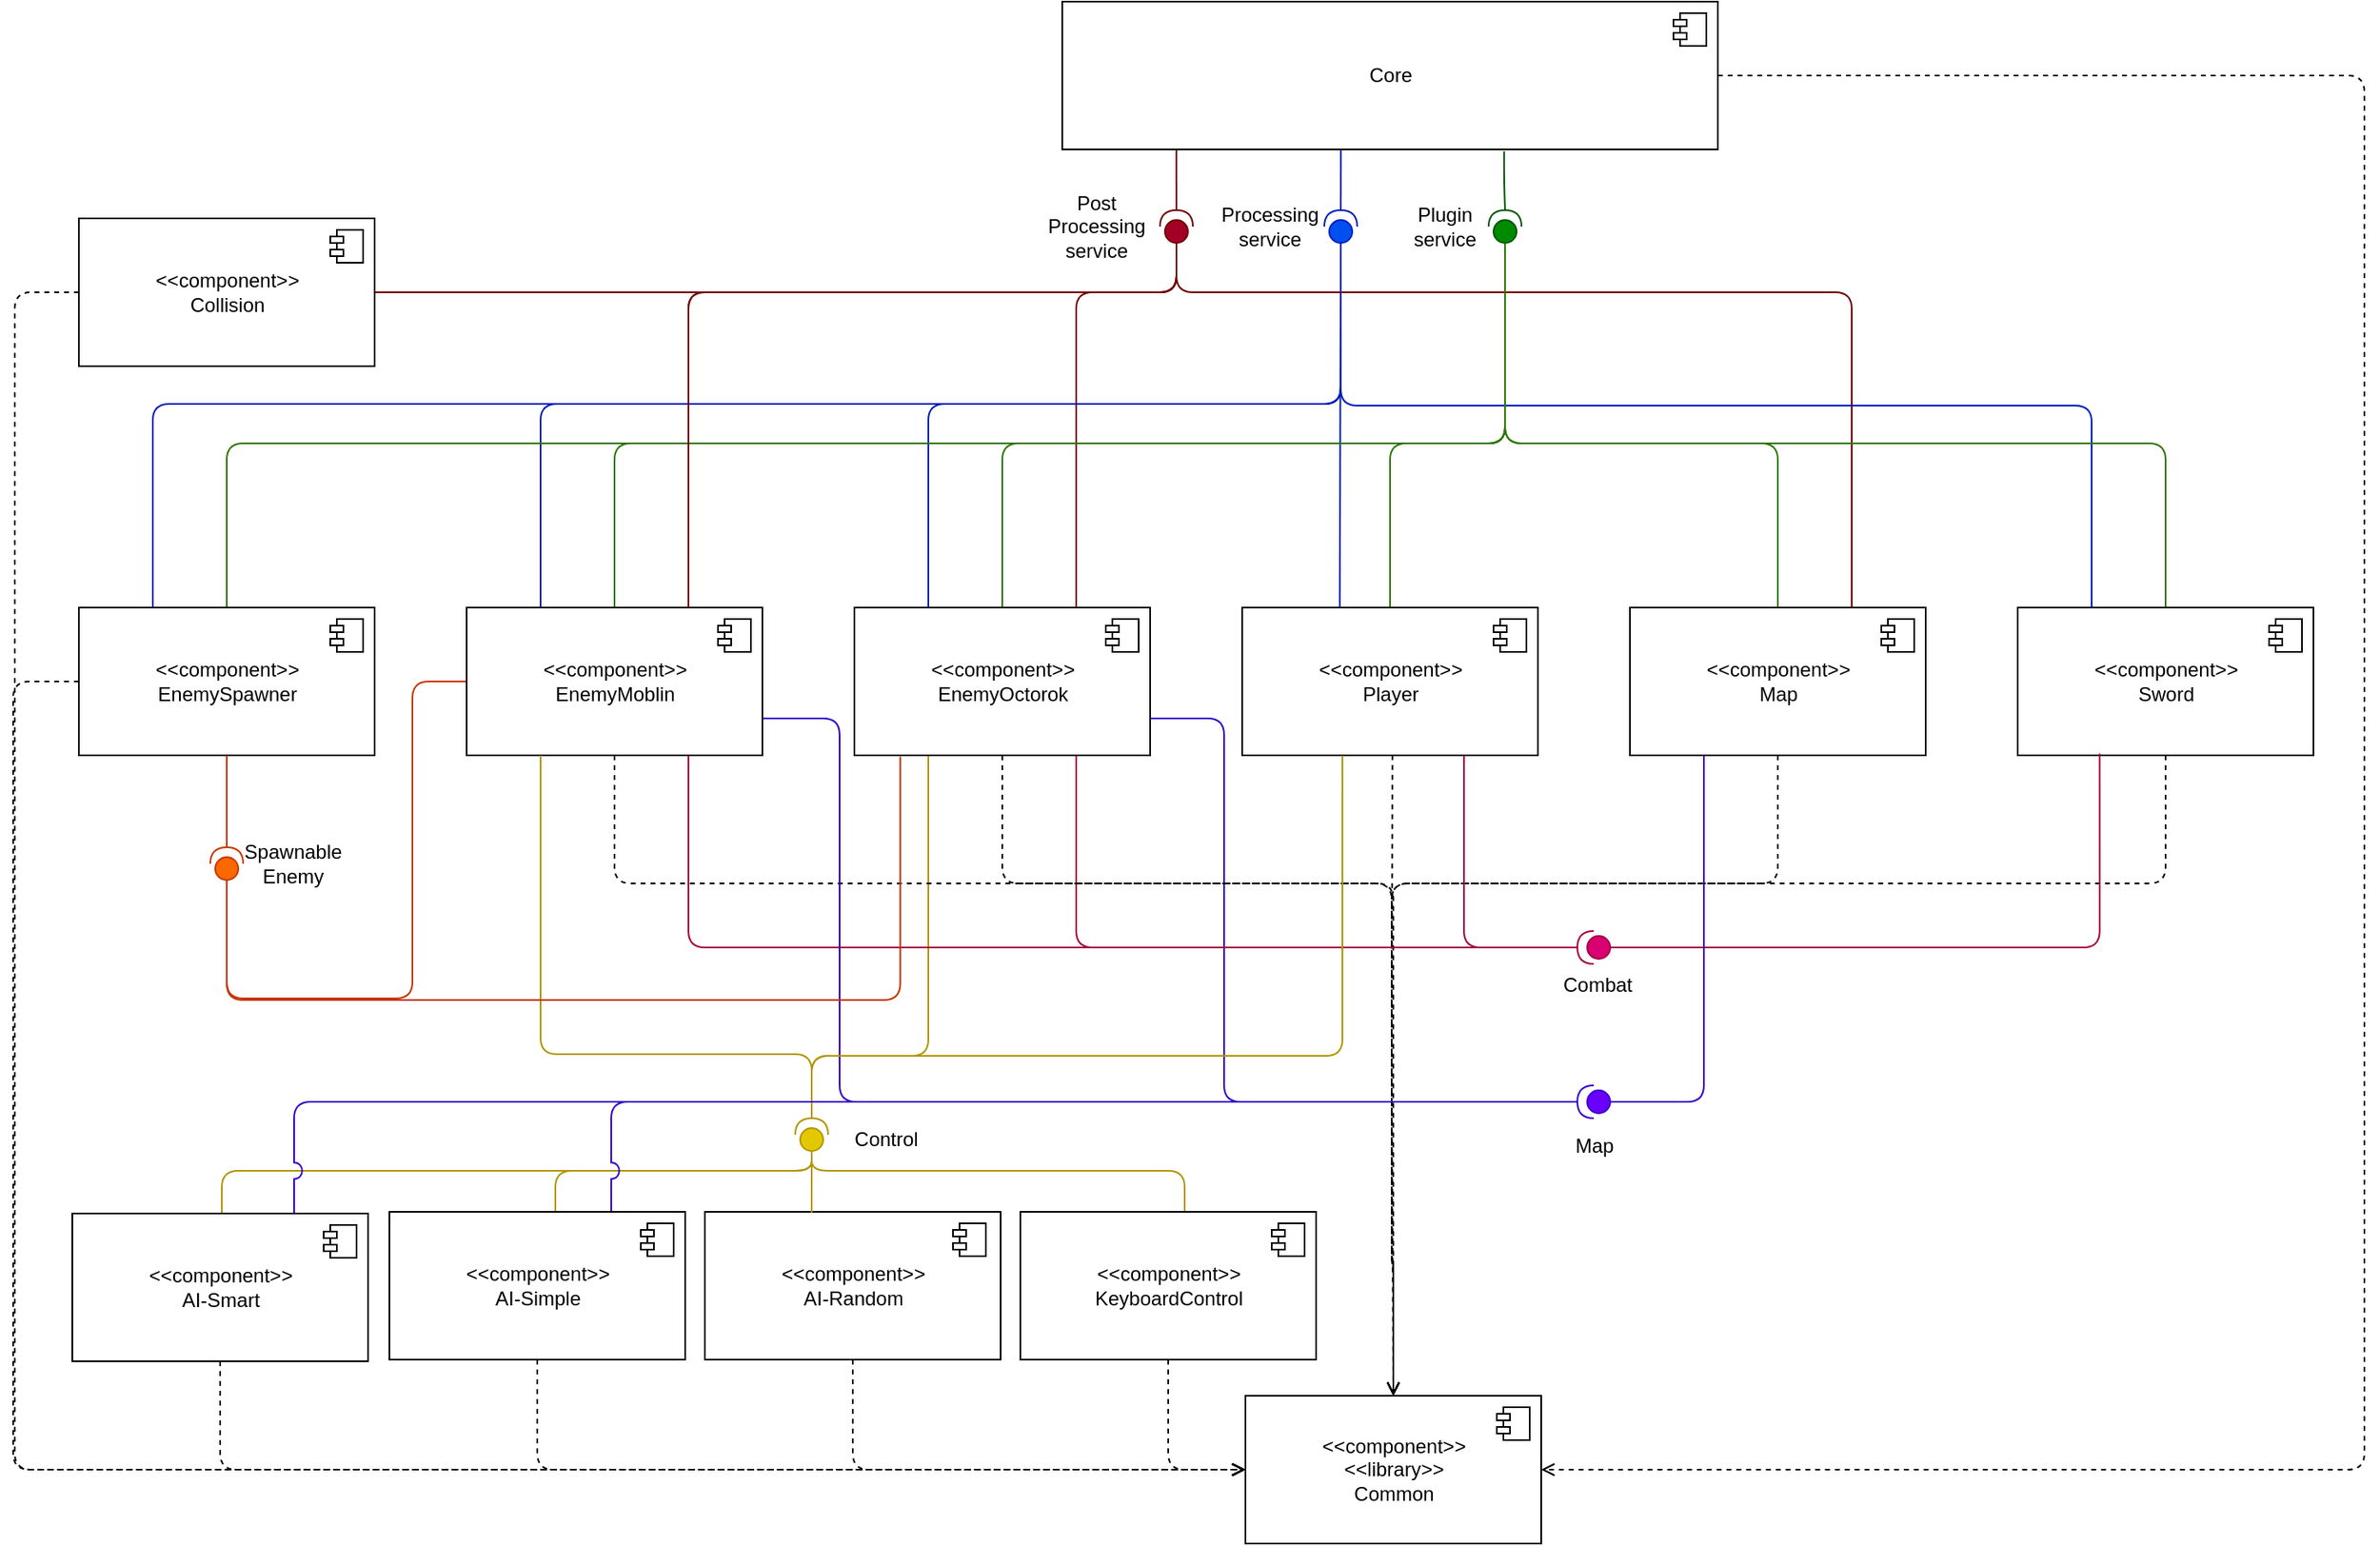 <mxfile version="21.3.3" type="device">
  <diagram id="fLNG6U10Jc3AvwP7Pfjn" name="Page-1">
    <mxGraphModel dx="791" dy="-810" grid="0" gridSize="10" guides="1" tooltips="1" connect="1" arrows="1" fold="1" page="0" pageScale="1" pageWidth="827" pageHeight="1169" background="none" math="0" shadow="0">
      <root>
        <mxCell id="0" />
        <mxCell id="1" parent="0" />
        <mxCell id="5lTu8dcaC-K2s0UTSZmU-24" style="edgeStyle=orthogonalEdgeStyle;html=1;exitX=0.674;exitY=1.013;exitDx=0;exitDy=0;entryX=1;entryY=0.5;entryDx=0;entryDy=0;entryPerimeter=0;strokeColor=#005700;endArrow=none;endFill=0;exitPerimeter=0;fillColor=#008a00;" parent="1" source="5lTu8dcaC-K2s0UTSZmU-1" target="5lTu8dcaC-K2s0UTSZmU-23" edge="1">
          <mxGeometry relative="1" as="geometry" />
        </mxCell>
        <mxCell id="Dqz88kb-FHzcmxErnvod-14" style="edgeStyle=orthogonalEdgeStyle;html=1;dashed=1;endArrow=open;endFill=0;entryX=1;entryY=0.5;entryDx=0;entryDy=0;exitX=1;exitY=0.5;exitDx=0;exitDy=0;" parent="1" source="5lTu8dcaC-K2s0UTSZmU-1" target="8" edge="1">
          <mxGeometry relative="1" as="geometry">
            <mxPoint x="2411" y="2480" as="targetPoint" />
            <Array as="points">
              <mxPoint x="2345" y="1824" />
              <mxPoint x="2345" y="2673" />
            </Array>
          </mxGeometry>
        </mxCell>
        <mxCell id="5lTu8dcaC-K2s0UTSZmU-1" value="Core" style="html=1;dropTarget=0;" parent="1" vertex="1">
          <mxGeometry x="1552.5" y="1779" width="399" height="90" as="geometry" />
        </mxCell>
        <mxCell id="5lTu8dcaC-K2s0UTSZmU-2" value="" style="shape=module;jettyWidth=8;jettyHeight=4;" parent="5lTu8dcaC-K2s0UTSZmU-1" vertex="1">
          <mxGeometry x="1" width="20" height="20" relative="1" as="geometry">
            <mxPoint x="-27" y="7" as="offset" />
          </mxGeometry>
        </mxCell>
        <mxCell id="Dqz88kb-FHzcmxErnvod-9" style="edgeStyle=none;html=1;entryX=0.5;entryY=0;entryDx=0;entryDy=0;dashed=1;endArrow=open;endFill=0;exitX=0.508;exitY=0.998;exitDx=0;exitDy=0;exitPerimeter=0;" parent="1" source="5lTu8dcaC-K2s0UTSZmU-3" target="8" edge="1">
          <mxGeometry relative="1" as="geometry">
            <Array as="points">
              <mxPoint x="1753" y="2433" />
            </Array>
          </mxGeometry>
        </mxCell>
        <mxCell id="57" style="edgeStyle=orthogonalEdgeStyle;jumpStyle=arc;jumpSize=10;html=1;exitX=0.33;exitY=0.004;exitDx=0;exitDy=0;endArrow=none;endFill=0;entryX=0;entryY=0.5;entryDx=0;entryDy=0;entryPerimeter=0;exitPerimeter=0;fillColor=#0050ef;strokeColor=#001DBC;" parent="1" source="5lTu8dcaC-K2s0UTSZmU-3" target="Dqz88kb-FHzcmxErnvod-2" edge="1">
          <mxGeometry relative="1" as="geometry">
            <mxPoint x="1754.667" y="1957.5" as="targetPoint" />
            <Array as="points">
              <mxPoint x="1722" y="2148" />
            </Array>
          </mxGeometry>
        </mxCell>
        <mxCell id="63" style="edgeStyle=orthogonalEdgeStyle;jumpStyle=none;jumpSize=10;html=1;endArrow=none;endFill=0;entryX=0;entryY=0.5;entryDx=0;entryDy=0;entryPerimeter=0;fillColor=#60a917;strokeColor=#2D7600;" parent="1" source="5lTu8dcaC-K2s0UTSZmU-3" target="5lTu8dcaC-K2s0UTSZmU-23" edge="1">
          <mxGeometry relative="1" as="geometry">
            <mxPoint x="1876.095" y="1907.667" as="targetPoint" />
            <Array as="points">
              <mxPoint x="1752" y="2048" />
              <mxPoint x="1822" y="2048" />
            </Array>
          </mxGeometry>
        </mxCell>
        <mxCell id="5lTu8dcaC-K2s0UTSZmU-3" value="&amp;lt;&amp;lt;component&amp;gt;&amp;gt;&lt;br&gt;Player" style="html=1;dropTarget=0;" parent="1" vertex="1">
          <mxGeometry x="1662" y="2148" width="180" height="90" as="geometry" />
        </mxCell>
        <mxCell id="5lTu8dcaC-K2s0UTSZmU-4" value="" style="shape=module;jettyWidth=8;jettyHeight=4;" parent="5lTu8dcaC-K2s0UTSZmU-3" vertex="1">
          <mxGeometry x="1" width="20" height="20" relative="1" as="geometry">
            <mxPoint x="-27" y="7" as="offset" />
          </mxGeometry>
        </mxCell>
        <mxCell id="5lTu8dcaC-K2s0UTSZmU-7" style="edgeStyle=none;html=1;exitX=1;exitY=0.5;exitDx=0;exitDy=0;exitPerimeter=0;endArrow=none;endFill=0;entryX=0.425;entryY=1.004;entryDx=0;entryDy=0;entryPerimeter=0;fillColor=#0050ef;strokeColor=#001DBC;" parent="1" source="Dqz88kb-FHzcmxErnvod-2" target="5lTu8dcaC-K2s0UTSZmU-1" edge="1">
          <mxGeometry relative="1" as="geometry">
            <mxPoint x="1753" y="1803" as="targetPoint" />
          </mxGeometry>
        </mxCell>
        <mxCell id="Dqz88kb-FHzcmxErnvod-2" value="" style="shape=providedRequiredInterface;html=1;verticalLabelPosition=bottom;rotation=-90;fillColor=#0050ef;fontColor=#ffffff;strokeColor=#001DBC;" parent="1" vertex="1">
          <mxGeometry x="1712" y="1906" width="20" height="20" as="geometry" />
        </mxCell>
        <mxCell id="Dqz88kb-FHzcmxErnvod-10" style="edgeStyle=orthogonalEdgeStyle;html=1;entryX=0.5;entryY=0;entryDx=0;entryDy=0;dashed=1;endArrow=open;endFill=0;" parent="1" source="5lTu8dcaC-K2s0UTSZmU-9" target="8" edge="1">
          <mxGeometry relative="1" as="geometry">
            <Array as="points">
              <mxPoint x="1516" y="2316" />
              <mxPoint x="1753" y="2316" />
              <mxPoint x="1753" y="2548" />
            </Array>
          </mxGeometry>
        </mxCell>
        <mxCell id="56" style="edgeStyle=orthogonalEdgeStyle;jumpStyle=arc;jumpSize=10;html=1;entryX=0;entryY=0.5;entryDx=0;entryDy=0;entryPerimeter=0;endArrow=none;endFill=0;exitX=0.25;exitY=0;exitDx=0;exitDy=0;fillColor=#0050ef;strokeColor=#001DBC;" parent="1" source="5lTu8dcaC-K2s0UTSZmU-9" target="Dqz88kb-FHzcmxErnvod-2" edge="1">
          <mxGeometry relative="1" as="geometry">
            <Array as="points">
              <mxPoint x="1471" y="2024" />
              <mxPoint x="1722" y="2024" />
            </Array>
          </mxGeometry>
        </mxCell>
        <mxCell id="62" style="edgeStyle=orthogonalEdgeStyle;jumpStyle=none;jumpSize=10;html=1;exitX=0.5;exitY=0;exitDx=0;exitDy=0;entryX=0;entryY=0.5;entryDx=0;entryDy=0;entryPerimeter=0;endArrow=none;endFill=0;fillColor=#60a917;strokeColor=#2D7600;" parent="1" source="5lTu8dcaC-K2s0UTSZmU-9" target="5lTu8dcaC-K2s0UTSZmU-23" edge="1">
          <mxGeometry relative="1" as="geometry">
            <Array as="points">
              <mxPoint x="1516" y="2048" />
              <mxPoint x="1822" y="2048" />
            </Array>
          </mxGeometry>
        </mxCell>
        <mxCell id="173" style="edgeStyle=orthogonalEdgeStyle;rounded=1;orthogonalLoop=1;jettySize=auto;html=1;exitX=0.25;exitY=1;exitDx=0;exitDy=0;entryX=1;entryY=0.5;entryDx=0;entryDy=0;entryPerimeter=0;startArrow=none;startFill=0;endArrow=none;endFill=0;fillColor=#e3c800;strokeColor=#B09500;" parent="1" source="5lTu8dcaC-K2s0UTSZmU-9" target="17" edge="1">
          <mxGeometry relative="1" as="geometry">
            <Array as="points">
              <mxPoint x="1471" y="2421" />
              <mxPoint x="1400" y="2421" />
            </Array>
          </mxGeometry>
        </mxCell>
        <mxCell id="175" style="edgeStyle=orthogonalEdgeStyle;rounded=1;orthogonalLoop=1;jettySize=auto;html=1;exitX=0.75;exitY=1;exitDx=0;exitDy=0;entryX=1;entryY=0.5;entryDx=0;entryDy=0;entryPerimeter=0;startArrow=none;startFill=0;endArrow=none;endFill=0;jumpStyle=none;jumpSize=10;fillColor=#d80073;strokeColor=#A50040;" parent="1" source="5lTu8dcaC-K2s0UTSZmU-9" target="82" edge="1">
          <mxGeometry relative="1" as="geometry" />
        </mxCell>
        <mxCell id="184" style="edgeStyle=orthogonalEdgeStyle;rounded=1;jumpStyle=none;orthogonalLoop=1;jettySize=auto;html=1;exitX=0.75;exitY=0;exitDx=0;exitDy=0;entryX=0;entryY=0.5;entryDx=0;entryDy=0;entryPerimeter=0;endArrow=none;endFill=0;fillColor=#a20025;strokeColor=#6F0000;" parent="1" source="5lTu8dcaC-K2s0UTSZmU-9" target="Dqz88kb-FHzcmxErnvod-7" edge="1">
          <mxGeometry relative="1" as="geometry">
            <Array as="points">
              <mxPoint x="1561" y="1956" />
              <mxPoint x="1622" y="1956" />
            </Array>
          </mxGeometry>
        </mxCell>
        <mxCell id="199" style="edgeStyle=orthogonalEdgeStyle;rounded=1;jumpStyle=none;jumpSize=10;orthogonalLoop=1;jettySize=auto;html=1;exitX=1;exitY=0.75;exitDx=0;exitDy=0;entryX=1;entryY=0.5;entryDx=0;entryDy=0;entryPerimeter=0;endArrow=none;endFill=0;fillColor=#6a00ff;strokeColor=#3700CC;" parent="1" source="5lTu8dcaC-K2s0UTSZmU-9" target="189" edge="1">
          <mxGeometry relative="1" as="geometry">
            <Array as="points">
              <mxPoint x="1651" y="2216" />
              <mxPoint x="1651" y="2449" />
            </Array>
          </mxGeometry>
        </mxCell>
        <mxCell id="5lTu8dcaC-K2s0UTSZmU-9" value="&amp;lt;&amp;lt;component&amp;gt;&amp;gt;&lt;br&gt;EnemyOctorok" style="html=1;dropTarget=0;" parent="1" vertex="1">
          <mxGeometry x="1426" y="2148" width="180" height="90" as="geometry" />
        </mxCell>
        <mxCell id="5lTu8dcaC-K2s0UTSZmU-10" value="" style="shape=module;jettyWidth=8;jettyHeight=4;" parent="5lTu8dcaC-K2s0UTSZmU-9" vertex="1">
          <mxGeometry x="1" width="20" height="20" relative="1" as="geometry">
            <mxPoint x="-27" y="7" as="offset" />
          </mxGeometry>
        </mxCell>
        <mxCell id="Dqz88kb-FHzcmxErnvod-11" style="edgeStyle=orthogonalEdgeStyle;html=1;dashed=1;endArrow=open;endFill=0;entryX=0.5;entryY=0;entryDx=0;entryDy=0;" parent="1" source="5lTu8dcaC-K2s0UTSZmU-11" target="8" edge="1">
          <mxGeometry relative="1" as="geometry">
            <mxPoint x="1833.897" y="2397.966" as="targetPoint" />
            <Array as="points">
              <mxPoint x="1988" y="2316" />
              <mxPoint x="1753" y="2316" />
              <mxPoint x="1753" y="2548" />
            </Array>
          </mxGeometry>
        </mxCell>
        <mxCell id="64" style="edgeStyle=orthogonalEdgeStyle;jumpStyle=none;jumpSize=10;html=1;entryX=0;entryY=0.5;entryDx=0;entryDy=0;entryPerimeter=0;endArrow=none;endFill=0;fillColor=#60a917;strokeColor=#2D7600;" parent="1" source="5lTu8dcaC-K2s0UTSZmU-11" target="5lTu8dcaC-K2s0UTSZmU-23" edge="1">
          <mxGeometry relative="1" as="geometry">
            <Array as="points">
              <mxPoint x="1988" y="2048" />
              <mxPoint x="1822" y="2048" />
            </Array>
          </mxGeometry>
        </mxCell>
        <mxCell id="188" style="edgeStyle=orthogonalEdgeStyle;rounded=1;jumpStyle=none;orthogonalLoop=1;jettySize=auto;html=1;exitX=0.75;exitY=0;exitDx=0;exitDy=0;entryX=0;entryY=0.5;entryDx=0;entryDy=0;entryPerimeter=0;endArrow=none;endFill=0;fillColor=#a20025;strokeColor=#6F0000;" parent="1" source="5lTu8dcaC-K2s0UTSZmU-11" target="Dqz88kb-FHzcmxErnvod-7" edge="1">
          <mxGeometry relative="1" as="geometry">
            <Array as="points">
              <mxPoint x="2033" y="1956" />
              <mxPoint x="1622" y="1956" />
            </Array>
          </mxGeometry>
        </mxCell>
        <mxCell id="5lTu8dcaC-K2s0UTSZmU-11" value="&amp;lt;&amp;lt;component&amp;gt;&amp;gt;&lt;br&gt;Map" style="html=1;dropTarget=0;" parent="1" vertex="1">
          <mxGeometry x="1898" y="2148" width="180" height="90" as="geometry" />
        </mxCell>
        <mxCell id="5lTu8dcaC-K2s0UTSZmU-12" value="" style="shape=module;jettyWidth=8;jettyHeight=4;" parent="5lTu8dcaC-K2s0UTSZmU-11" vertex="1">
          <mxGeometry x="1" width="20" height="20" relative="1" as="geometry">
            <mxPoint x="-27" y="7" as="offset" />
          </mxGeometry>
        </mxCell>
        <mxCell id="Dqz88kb-FHzcmxErnvod-12" style="edgeStyle=orthogonalEdgeStyle;html=1;entryX=0.5;entryY=0;entryDx=0;entryDy=0;dashed=1;endArrow=open;endFill=0;" parent="1" source="5lTu8dcaC-K2s0UTSZmU-13" target="8" edge="1">
          <mxGeometry relative="1" as="geometry">
            <Array as="points">
              <mxPoint x="2224" y="2316" />
              <mxPoint x="1753" y="2316" />
              <mxPoint x="1753" y="2548" />
            </Array>
          </mxGeometry>
        </mxCell>
        <mxCell id="59" style="edgeStyle=orthogonalEdgeStyle;jumpStyle=none;jumpSize=10;html=1;exitX=0.25;exitY=0;exitDx=0;exitDy=0;entryX=0;entryY=0.5;entryDx=0;entryDy=0;entryPerimeter=0;endArrow=none;endFill=0;fillColor=#0050ef;strokeColor=#001DBC;" parent="1" source="5lTu8dcaC-K2s0UTSZmU-13" target="Dqz88kb-FHzcmxErnvod-2" edge="1">
          <mxGeometry relative="1" as="geometry">
            <Array as="points">
              <mxPoint x="2179" y="2025" />
              <mxPoint x="1722" y="2025" />
            </Array>
          </mxGeometry>
        </mxCell>
        <mxCell id="65" style="edgeStyle=orthogonalEdgeStyle;jumpStyle=none;jumpSize=10;html=1;entryX=0;entryY=0.5;entryDx=0;entryDy=0;entryPerimeter=0;endArrow=none;endFill=0;fillColor=#60a917;strokeColor=#2D7600;" parent="1" source="5lTu8dcaC-K2s0UTSZmU-13" target="5lTu8dcaC-K2s0UTSZmU-23" edge="1">
          <mxGeometry relative="1" as="geometry">
            <Array as="points">
              <mxPoint x="2224" y="2048" />
              <mxPoint x="1822" y="2048" />
            </Array>
          </mxGeometry>
        </mxCell>
        <mxCell id="5lTu8dcaC-K2s0UTSZmU-13" value="&amp;lt;&amp;lt;component&amp;gt;&amp;gt;&lt;br&gt;Sword" style="html=1;dropTarget=0;" parent="1" vertex="1">
          <mxGeometry x="2134" y="2148" width="180" height="90" as="geometry" />
        </mxCell>
        <mxCell id="5lTu8dcaC-K2s0UTSZmU-14" value="" style="shape=module;jettyWidth=8;jettyHeight=4;" parent="5lTu8dcaC-K2s0UTSZmU-13" vertex="1">
          <mxGeometry x="1" width="20" height="20" relative="1" as="geometry">
            <mxPoint x="-27" y="7" as="offset" />
          </mxGeometry>
        </mxCell>
        <mxCell id="Dqz88kb-FHzcmxErnvod-5" value="Processing service" style="text;html=1;strokeColor=none;fillColor=none;align=center;verticalAlign=middle;whiteSpace=wrap;rounded=0;" parent="1" vertex="1">
          <mxGeometry x="1642" y="1896.5" width="74" height="39" as="geometry" />
        </mxCell>
        <mxCell id="Dqz88kb-FHzcmxErnvod-13" style="edgeStyle=orthogonalEdgeStyle;html=1;entryX=0.5;entryY=0;entryDx=0;entryDy=0;dashed=1;endArrow=open;endFill=0;" parent="1" source="5lTu8dcaC-K2s0UTSZmU-15" target="8" edge="1">
          <mxGeometry relative="1" as="geometry">
            <Array as="points">
              <mxPoint x="1280" y="2316" />
              <mxPoint x="1754" y="2316" />
            </Array>
          </mxGeometry>
        </mxCell>
        <mxCell id="29" style="edgeStyle=orthogonalEdgeStyle;jumpStyle=none;jumpSize=10;html=1;entryX=0;entryY=0.5;entryDx=0;entryDy=0;entryPerimeter=0;endArrow=none;endFill=0;fillColor=#fa6800;strokeColor=#C73500;" parent="1" source="5lTu8dcaC-K2s0UTSZmU-15" target="28" edge="1">
          <mxGeometry relative="1" as="geometry">
            <Array as="points">
              <mxPoint x="1157" y="2193" />
              <mxPoint x="1157" y="2386" />
              <mxPoint x="1044" y="2386" />
            </Array>
          </mxGeometry>
        </mxCell>
        <mxCell id="61" style="edgeStyle=orthogonalEdgeStyle;jumpStyle=none;jumpSize=10;html=1;exitX=0.5;exitY=0;exitDx=0;exitDy=0;entryX=0;entryY=0.5;entryDx=0;entryDy=0;entryPerimeter=0;endArrow=none;endFill=0;fillColor=#60a917;strokeColor=#2D7600;" parent="1" source="5lTu8dcaC-K2s0UTSZmU-15" target="5lTu8dcaC-K2s0UTSZmU-23" edge="1">
          <mxGeometry relative="1" as="geometry">
            <Array as="points">
              <mxPoint x="1280" y="2048" />
              <mxPoint x="1822" y="2048" />
            </Array>
          </mxGeometry>
        </mxCell>
        <mxCell id="73" style="edgeStyle=orthogonalEdgeStyle;jumpStyle=none;jumpSize=10;html=1;exitX=0.25;exitY=0;exitDx=0;exitDy=0;entryX=0;entryY=0.5;entryDx=0;entryDy=0;entryPerimeter=0;endArrow=none;endFill=0;fillColor=#0050ef;strokeColor=#001DBC;" parent="1" source="5lTu8dcaC-K2s0UTSZmU-15" target="Dqz88kb-FHzcmxErnvod-2" edge="1">
          <mxGeometry relative="1" as="geometry">
            <Array as="points">
              <mxPoint x="1235" y="2024" />
              <mxPoint x="1722" y="2024" />
            </Array>
          </mxGeometry>
        </mxCell>
        <mxCell id="93" style="edgeStyle=orthogonalEdgeStyle;jumpStyle=none;jumpSize=10;html=1;exitX=0.75;exitY=1;exitDx=0;exitDy=0;entryX=1;entryY=0.5;entryDx=0;entryDy=0;entryPerimeter=0;endArrow=none;endFill=0;fillColor=#d80073;strokeColor=#A50040;" parent="1" source="5lTu8dcaC-K2s0UTSZmU-15" target="82" edge="1">
          <mxGeometry relative="1" as="geometry">
            <Array as="points">
              <mxPoint x="1325" y="2355" />
            </Array>
          </mxGeometry>
        </mxCell>
        <mxCell id="180" style="edgeStyle=orthogonalEdgeStyle;rounded=1;jumpStyle=none;orthogonalLoop=1;jettySize=auto;html=1;exitX=0.75;exitY=0;exitDx=0;exitDy=0;entryX=0;entryY=0.5;entryDx=0;entryDy=0;entryPerimeter=0;endArrow=none;endFill=0;fillColor=#a20025;strokeColor=#6F0000;" parent="1" source="5lTu8dcaC-K2s0UTSZmU-15" target="Dqz88kb-FHzcmxErnvod-7" edge="1">
          <mxGeometry relative="1" as="geometry">
            <Array as="points">
              <mxPoint x="1325" y="1956" />
              <mxPoint x="1622" y="1956" />
            </Array>
          </mxGeometry>
        </mxCell>
        <mxCell id="198" style="edgeStyle=orthogonalEdgeStyle;rounded=1;jumpStyle=none;jumpSize=10;orthogonalLoop=1;jettySize=auto;html=1;exitX=1;exitY=0.75;exitDx=0;exitDy=0;entryX=1;entryY=0.5;entryDx=0;entryDy=0;entryPerimeter=0;endArrow=none;endFill=0;fillColor=#6a00ff;strokeColor=#3700CC;" parent="1" source="5lTu8dcaC-K2s0UTSZmU-15" target="189" edge="1">
          <mxGeometry relative="1" as="geometry">
            <Array as="points">
              <mxPoint x="1417" y="2216" />
              <mxPoint x="1417" y="2449" />
            </Array>
          </mxGeometry>
        </mxCell>
        <mxCell id="5lTu8dcaC-K2s0UTSZmU-15" value="&amp;lt;&amp;lt;component&amp;gt;&amp;gt;&lt;br&gt;EnemyMoblin" style="html=1;dropTarget=0;" parent="1" vertex="1">
          <mxGeometry x="1190" y="2148" width="180" height="90" as="geometry" />
        </mxCell>
        <mxCell id="5lTu8dcaC-K2s0UTSZmU-16" value="" style="shape=module;jettyWidth=8;jettyHeight=4;" parent="5lTu8dcaC-K2s0UTSZmU-15" vertex="1">
          <mxGeometry x="1" width="20" height="20" relative="1" as="geometry">
            <mxPoint x="-27" y="7" as="offset" />
          </mxGeometry>
        </mxCell>
        <mxCell id="96" style="edgeStyle=orthogonalEdgeStyle;jumpStyle=arc;jumpSize=10;html=1;entryX=0;entryY=0.5;entryDx=0;entryDy=0;endArrow=open;endFill=0;dashed=1;startArrow=none;startFill=0;" parent="1" source="5" target="8" edge="1">
          <mxGeometry relative="1" as="geometry">
            <Array as="points">
              <mxPoint x="915" y="1956" />
              <mxPoint x="915" y="2673" />
            </Array>
          </mxGeometry>
        </mxCell>
        <mxCell id="97" style="edgeStyle=orthogonalEdgeStyle;jumpStyle=none;jumpSize=10;html=1;entryX=0;entryY=0.5;entryDx=0;entryDy=0;entryPerimeter=0;endArrow=none;endFill=0;fillColor=#a20025;strokeColor=#6F0000;" parent="1" source="5" target="Dqz88kb-FHzcmxErnvod-7" edge="1">
          <mxGeometry relative="1" as="geometry" />
        </mxCell>
        <mxCell id="5" value="&amp;lt;&amp;lt;component&amp;gt;&amp;gt;&lt;br&gt;Collision" style="html=1;dropTarget=0;" parent="1" vertex="1">
          <mxGeometry x="954" y="1911" width="180" height="90" as="geometry" />
        </mxCell>
        <mxCell id="6" value="" style="shape=module;jettyWidth=8;jettyHeight=4;" parent="5" vertex="1">
          <mxGeometry x="1" width="20" height="20" relative="1" as="geometry">
            <mxPoint x="-27" y="7" as="offset" />
          </mxGeometry>
        </mxCell>
        <mxCell id="s5my0ecmpizXD4HZRtwD-12" style="edgeStyle=none;html=1;entryX=0.174;entryY=1.004;entryDx=0;entryDy=0;endArrow=none;endFill=0;entryPerimeter=0;fillColor=#a20025;strokeColor=#6F0000;" parent="1" source="Dqz88kb-FHzcmxErnvod-7" target="5lTu8dcaC-K2s0UTSZmU-1" edge="1">
          <mxGeometry relative="1" as="geometry" />
        </mxCell>
        <mxCell id="Dqz88kb-FHzcmxErnvod-7" value="" style="shape=providedRequiredInterface;html=1;verticalLabelPosition=bottom;rotation=-90;fillColor=#a20025;fontColor=#ffffff;strokeColor=#6F0000;" parent="1" vertex="1">
          <mxGeometry x="1612" y="1906" width="20" height="20" as="geometry" />
        </mxCell>
        <mxCell id="Dqz88kb-FHzcmxErnvod-8" value="Post&lt;br&gt;Processing service" style="text;html=1;strokeColor=none;fillColor=none;align=center;verticalAlign=middle;whiteSpace=wrap;rounded=0;" parent="1" vertex="1">
          <mxGeometry x="1533" y="1893" width="81" height="46" as="geometry" />
        </mxCell>
        <mxCell id="5lTu8dcaC-K2s0UTSZmU-23" value="" style="shape=providedRequiredInterface;html=1;verticalLabelPosition=bottom;rotation=-90;fillColor=#008a00;fontColor=#ffffff;strokeColor=#005700;" parent="1" vertex="1">
          <mxGeometry x="1812" y="1906" width="20" height="20" as="geometry" />
        </mxCell>
        <mxCell id="5lTu8dcaC-K2s0UTSZmU-25" value="Plugin service" style="text;html=1;strokeColor=none;fillColor=none;align=center;verticalAlign=middle;whiteSpace=wrap;rounded=0;" parent="1" vertex="1">
          <mxGeometry x="1759" y="1896.5" width="53" height="39" as="geometry" />
        </mxCell>
        <mxCell id="8" value="&amp;lt;&amp;lt;component&amp;gt;&amp;gt;&lt;br&gt;&amp;lt;&amp;lt;library&amp;gt;&amp;gt;&lt;br&gt;Common" style="html=1;dropTarget=0;" parent="1" vertex="1">
          <mxGeometry x="1664" y="2628" width="180" height="90" as="geometry" />
        </mxCell>
        <mxCell id="9" value="" style="shape=module;jettyWidth=8;jettyHeight=4;" parent="8" vertex="1">
          <mxGeometry x="1" width="20" height="20" relative="1" as="geometry">
            <mxPoint x="-27" y="7" as="offset" />
          </mxGeometry>
        </mxCell>
        <mxCell id="18" style="edgeStyle=orthogonalEdgeStyle;html=1;entryX=0;entryY=0.5;entryDx=0;entryDy=0;entryPerimeter=0;endArrow=none;endFill=0;fillColor=#e3c800;strokeColor=#B09500;" parent="1" source="10" target="17" edge="1">
          <mxGeometry relative="1" as="geometry">
            <Array as="points">
              <mxPoint x="1627" y="2491" />
              <mxPoint x="1400" y="2491" />
            </Array>
          </mxGeometry>
        </mxCell>
        <mxCell id="203" style="edgeStyle=orthogonalEdgeStyle;rounded=1;jumpStyle=none;jumpSize=10;orthogonalLoop=1;jettySize=auto;html=1;exitX=0.5;exitY=1;exitDx=0;exitDy=0;entryX=0;entryY=0.5;entryDx=0;entryDy=0;dashed=1;endArrow=open;endFill=0;" parent="1" source="10" target="8" edge="1">
          <mxGeometry relative="1" as="geometry" />
        </mxCell>
        <mxCell id="10" value="&amp;lt;&amp;lt;component&amp;gt;&amp;gt;&lt;br&gt;KeyboardControl" style="html=1;dropTarget=0;" parent="1" vertex="1">
          <mxGeometry x="1527" y="2516" width="180" height="90" as="geometry" />
        </mxCell>
        <mxCell id="11" value="" style="shape=module;jettyWidth=8;jettyHeight=4;" parent="10" vertex="1">
          <mxGeometry x="1" width="20" height="20" relative="1" as="geometry">
            <mxPoint x="-27" y="7" as="offset" />
          </mxGeometry>
        </mxCell>
        <mxCell id="204" style="edgeStyle=orthogonalEdgeStyle;rounded=1;jumpStyle=none;jumpSize=10;orthogonalLoop=1;jettySize=auto;html=1;exitX=0.5;exitY=1;exitDx=0;exitDy=0;entryX=0;entryY=0.5;entryDx=0;entryDy=0;dashed=1;endArrow=open;endFill=0;" parent="1" source="12" target="8" edge="1">
          <mxGeometry relative="1" as="geometry" />
        </mxCell>
        <mxCell id="12" value="&amp;lt;&amp;lt;component&amp;gt;&amp;gt;&lt;br&gt;AI-Random" style="html=1;dropTarget=0;" parent="1" vertex="1">
          <mxGeometry x="1335" y="2516" width="180" height="90" as="geometry" />
        </mxCell>
        <mxCell id="20" style="edgeStyle=orthogonalEdgeStyle;html=1;entryX=0.339;entryY=1.002;entryDx=0;entryDy=0;endArrow=none;endFill=0;jumpStyle=none;jumpSize=10;entryPerimeter=0;fillColor=#e3c800;strokeColor=#B09500;" parent="1" source="17" target="5lTu8dcaC-K2s0UTSZmU-3" edge="1">
          <mxGeometry relative="1" as="geometry">
            <Array as="points">
              <mxPoint x="1400" y="2421" />
              <mxPoint x="1723" y="2421" />
            </Array>
          </mxGeometry>
        </mxCell>
        <mxCell id="21" style="edgeStyle=orthogonalEdgeStyle;jumpStyle=arc;jumpSize=10;html=1;exitX=1;exitY=0.5;exitDx=0;exitDy=0;exitPerimeter=0;entryX=0.25;entryY=1;entryDx=0;entryDy=0;endArrow=none;endFill=0;fillColor=#e3c800;strokeColor=#B09500;" parent="1" source="17" target="5lTu8dcaC-K2s0UTSZmU-15" edge="1">
          <mxGeometry relative="1" as="geometry">
            <Array as="points">
              <mxPoint x="1400" y="2420" />
              <mxPoint x="1235" y="2420" />
            </Array>
          </mxGeometry>
        </mxCell>
        <mxCell id="119" style="edgeStyle=orthogonalEdgeStyle;rounded=1;orthogonalLoop=1;jettySize=auto;html=1;entryX=0.564;entryY=0.002;entryDx=0;entryDy=0;entryPerimeter=0;strokeWidth=1;endArrow=none;endFill=0;fillColor=#e3c800;strokeColor=#B09500;" parent="1" source="17" target="110" edge="1">
          <mxGeometry relative="1" as="geometry">
            <Array as="points">
              <mxPoint x="1400" y="2491" />
              <mxPoint x="1244" y="2491" />
              <mxPoint x="1244" y="2516" />
            </Array>
          </mxGeometry>
        </mxCell>
        <mxCell id="123" style="edgeStyle=orthogonalEdgeStyle;rounded=1;orthogonalLoop=1;jettySize=auto;html=1;strokeWidth=1;endArrow=none;endFill=0;fillColor=#e3c800;strokeColor=#B09500;" parent="1" source="17" target="113" edge="1">
          <mxGeometry relative="1" as="geometry">
            <Array as="points">
              <mxPoint x="1400" y="2491" />
              <mxPoint x="1041" y="2491" />
            </Array>
          </mxGeometry>
        </mxCell>
        <mxCell id="161" style="edgeStyle=orthogonalEdgeStyle;rounded=1;orthogonalLoop=1;jettySize=auto;html=1;startArrow=none;startFill=0;endArrow=none;endFill=0;entryX=0.361;entryY=0.004;entryDx=0;entryDy=0;entryPerimeter=0;fillColor=#e3c800;strokeColor=#B09500;" parent="1" source="17" target="12" edge="1">
          <mxGeometry relative="1" as="geometry">
            <mxPoint x="1418" y="2508" as="targetPoint" />
            <Array as="points" />
          </mxGeometry>
        </mxCell>
        <mxCell id="17" value="" style="shape=providedRequiredInterface;html=1;verticalLabelPosition=bottom;sketch=0;rotation=-90;fillColor=#e3c800;fontColor=#000000;strokeColor=#B09500;" parent="1" vertex="1">
          <mxGeometry x="1390" y="2459" width="20" height="20" as="geometry" />
        </mxCell>
        <mxCell id="22" value="Control" style="text;html=1;strokeColor=none;fillColor=none;align=center;verticalAlign=middle;whiteSpace=wrap;rounded=0;" parent="1" vertex="1">
          <mxGeometry x="1405" y="2449" width="81" height="46" as="geometry" />
        </mxCell>
        <mxCell id="54" style="edgeStyle=orthogonalEdgeStyle;jumpStyle=none;jumpSize=10;html=1;exitX=0.25;exitY=0;exitDx=0;exitDy=0;entryX=0;entryY=0.5;entryDx=0;entryDy=0;entryPerimeter=0;endArrow=none;endFill=0;fillColor=#0050ef;strokeColor=#001DBC;" parent="1" source="25" target="Dqz88kb-FHzcmxErnvod-2" edge="1">
          <mxGeometry relative="1" as="geometry">
            <Array as="points">
              <mxPoint x="999" y="2024" />
              <mxPoint x="1722" y="2024" />
            </Array>
          </mxGeometry>
        </mxCell>
        <mxCell id="60" style="edgeStyle=orthogonalEdgeStyle;jumpStyle=none;jumpSize=10;html=1;entryX=0;entryY=0.5;entryDx=0;entryDy=0;entryPerimeter=0;endArrow=none;endFill=0;fillColor=#60a917;strokeColor=#2D7600;" parent="1" source="25" target="5lTu8dcaC-K2s0UTSZmU-23" edge="1">
          <mxGeometry relative="1" as="geometry">
            <Array as="points">
              <mxPoint x="1044" y="2048" />
              <mxPoint x="1822" y="2048" />
            </Array>
          </mxGeometry>
        </mxCell>
        <mxCell id="202" style="edgeStyle=orthogonalEdgeStyle;rounded=1;jumpStyle=none;jumpSize=10;orthogonalLoop=1;jettySize=auto;html=1;exitX=0;exitY=0.5;exitDx=0;exitDy=0;entryX=0;entryY=0.5;entryDx=0;entryDy=0;dashed=1;endArrow=open;endFill=0;" parent="1" source="25" target="8" edge="1">
          <mxGeometry relative="1" as="geometry">
            <Array as="points">
              <mxPoint x="914" y="2193" />
              <mxPoint x="914" y="2673" />
            </Array>
          </mxGeometry>
        </mxCell>
        <mxCell id="25" value="&amp;lt;&amp;lt;component&amp;gt;&amp;gt;&lt;br&gt;EnemySpawner" style="html=1;dropTarget=0;" parent="1" vertex="1">
          <mxGeometry x="954" y="2148" width="180" height="90" as="geometry" />
        </mxCell>
        <mxCell id="26" value="" style="shape=module;jettyWidth=8;jettyHeight=4;" parent="25" vertex="1">
          <mxGeometry x="1" width="20" height="20" relative="1" as="geometry">
            <mxPoint x="-27" y="7" as="offset" />
          </mxGeometry>
        </mxCell>
        <mxCell id="30" style="edgeStyle=orthogonalEdgeStyle;jumpStyle=arc;jumpSize=10;html=1;entryX=0.5;entryY=1;entryDx=0;entryDy=0;endArrow=none;endFill=0;fillColor=#fa6800;strokeColor=#C73500;" parent="1" source="28" target="25" edge="1">
          <mxGeometry relative="1" as="geometry" />
        </mxCell>
        <mxCell id="28" value="" style="shape=providedRequiredInterface;html=1;verticalLabelPosition=bottom;sketch=0;rotation=-90;fillColor=#fa6800;fontColor=#000000;strokeColor=#C73500;" parent="1" vertex="1">
          <mxGeometry x="1034" y="2294" width="20" height="20" as="geometry" />
        </mxCell>
        <mxCell id="178" style="edgeStyle=orthogonalEdgeStyle;rounded=1;jumpStyle=none;jumpSize=10;orthogonalLoop=1;jettySize=auto;html=1;exitX=0;exitY=0.75;exitDx=0;exitDy=0;entryX=0.155;entryY=1.009;entryDx=0;entryDy=0;entryPerimeter=0;startArrow=none;startFill=0;endArrow=none;endFill=0;fillColor=#fa6800;strokeColor=#C73500;" parent="1" source="34" target="5lTu8dcaC-K2s0UTSZmU-9" edge="1">
          <mxGeometry relative="1" as="geometry">
            <Array as="points">
              <mxPoint x="1044" y="2387" />
              <mxPoint x="1454" y="2387" />
            </Array>
          </mxGeometry>
        </mxCell>
        <mxCell id="34" value="Spawnable Enemy" style="text;html=1;strokeColor=none;fillColor=none;align=center;verticalAlign=middle;whiteSpace=wrap;rounded=0;" parent="1" vertex="1">
          <mxGeometry x="1044" y="2281" width="81" height="46" as="geometry" />
        </mxCell>
        <mxCell id="94" style="edgeStyle=orthogonalEdgeStyle;jumpStyle=none;jumpSize=10;html=1;exitX=0;exitY=0.5;exitDx=0;exitDy=0;exitPerimeter=0;entryX=0.277;entryY=0.987;entryDx=0;entryDy=0;entryPerimeter=0;endArrow=none;endFill=0;fillColor=#d80073;strokeColor=#A50040;" parent="1" source="82" target="5lTu8dcaC-K2s0UTSZmU-13" edge="1">
          <mxGeometry relative="1" as="geometry" />
        </mxCell>
        <mxCell id="82" value="" style="shape=providedRequiredInterface;html=1;verticalLabelPosition=bottom;sketch=0;rotation=-180;fillColor=#d80073;fontColor=#ffffff;strokeColor=#A50040;" parent="1" vertex="1">
          <mxGeometry x="1866" y="2345" width="20" height="20" as="geometry" />
        </mxCell>
        <mxCell id="85" value="Combat" style="text;html=1;strokeColor=none;fillColor=none;align=center;verticalAlign=middle;whiteSpace=wrap;rounded=0;" parent="1" vertex="1">
          <mxGeometry x="1838" y="2355" width="81" height="46" as="geometry" />
        </mxCell>
        <mxCell id="92" style="edgeStyle=orthogonalEdgeStyle;jumpStyle=none;jumpSize=10;html=1;exitX=0.75;exitY=1;exitDx=0;exitDy=0;entryX=1;entryY=0.5;entryDx=0;entryDy=0;entryPerimeter=0;endArrow=none;endFill=0;fillColor=#d80073;strokeColor=#A50040;" parent="1" source="5lTu8dcaC-K2s0UTSZmU-3" target="82" edge="1">
          <mxGeometry relative="1" as="geometry" />
        </mxCell>
        <mxCell id="196" style="edgeStyle=orthogonalEdgeStyle;rounded=1;jumpStyle=arc;orthogonalLoop=1;jettySize=auto;html=1;exitX=0.75;exitY=0;exitDx=0;exitDy=0;entryX=1;entryY=0.5;entryDx=0;entryDy=0;entryPerimeter=0;endArrow=none;endFill=0;jumpSize=10;fillColor=#6a00ff;strokeColor=#3700CC;" parent="1" source="110" target="189" edge="1">
          <mxGeometry relative="1" as="geometry" />
        </mxCell>
        <mxCell id="205" style="edgeStyle=orthogonalEdgeStyle;rounded=1;jumpStyle=none;jumpSize=10;orthogonalLoop=1;jettySize=auto;html=1;exitX=0.5;exitY=1;exitDx=0;exitDy=0;entryX=0;entryY=0.5;entryDx=0;entryDy=0;dashed=1;endArrow=open;endFill=0;" parent="1" source="110" target="8" edge="1">
          <mxGeometry relative="1" as="geometry" />
        </mxCell>
        <mxCell id="110" value="&amp;lt;&amp;lt;component&amp;gt;&amp;gt;&lt;br&gt;AI-Simple" style="html=1;dropTarget=0;" parent="1" vertex="1">
          <mxGeometry x="1143" y="2516" width="180" height="90" as="geometry" />
        </mxCell>
        <mxCell id="111" value="" style="shape=module;jettyWidth=8;jettyHeight=4;" parent="110" vertex="1">
          <mxGeometry x="1" width="20" height="20" relative="1" as="geometry">
            <mxPoint x="-27" y="7" as="offset" />
          </mxGeometry>
        </mxCell>
        <mxCell id="197" style="edgeStyle=orthogonalEdgeStyle;rounded=1;jumpStyle=arc;orthogonalLoop=1;jettySize=auto;html=1;exitX=0.75;exitY=0;exitDx=0;exitDy=0;entryX=1;entryY=0.5;entryDx=0;entryDy=0;entryPerimeter=0;endArrow=none;endFill=0;jumpSize=10;fillColor=#6a00ff;strokeColor=#3700CC;" parent="1" source="113" target="189" edge="1">
          <mxGeometry relative="1" as="geometry" />
        </mxCell>
        <mxCell id="206" style="edgeStyle=orthogonalEdgeStyle;rounded=1;jumpStyle=none;jumpSize=10;orthogonalLoop=1;jettySize=auto;html=1;exitX=0.5;exitY=1;exitDx=0;exitDy=0;dashed=1;endArrow=open;endFill=0;entryX=0;entryY=0.5;entryDx=0;entryDy=0;" parent="1" source="113" target="8" edge="1">
          <mxGeometry relative="1" as="geometry" />
        </mxCell>
        <mxCell id="113" value="&amp;lt;&amp;lt;component&amp;gt;&amp;gt;&lt;br&gt;AI-Smart" style="html=1;dropTarget=0;" parent="1" vertex="1">
          <mxGeometry x="950" y="2517" width="180" height="90" as="geometry" />
        </mxCell>
        <mxCell id="114" value="" style="shape=module;jettyWidth=8;jettyHeight=4;" parent="113" vertex="1">
          <mxGeometry x="1" width="20" height="20" relative="1" as="geometry">
            <mxPoint x="-27" y="7" as="offset" />
          </mxGeometry>
        </mxCell>
        <mxCell id="179" value="" style="shape=module;jettyWidth=8;jettyHeight=4;" parent="1" vertex="1">
          <mxGeometry x="1486" y="2523" width="20" height="20" as="geometry" />
        </mxCell>
        <mxCell id="200" style="edgeStyle=orthogonalEdgeStyle;rounded=1;jumpStyle=none;jumpSize=10;orthogonalLoop=1;jettySize=auto;html=1;exitX=0;exitY=0.5;exitDx=0;exitDy=0;exitPerimeter=0;entryX=0.25;entryY=1;entryDx=0;entryDy=0;endArrow=none;endFill=0;fillColor=#6a00ff;strokeColor=#3700CC;" parent="1" source="189" target="5lTu8dcaC-K2s0UTSZmU-11" edge="1">
          <mxGeometry relative="1" as="geometry" />
        </mxCell>
        <mxCell id="189" value="" style="shape=providedRequiredInterface;html=1;verticalLabelPosition=bottom;sketch=0;rotation=-180;fillColor=#6a00ff;fontColor=#ffffff;strokeColor=#3700CC;" parent="1" vertex="1">
          <mxGeometry x="1866" y="2439" width="20" height="20" as="geometry" />
        </mxCell>
        <mxCell id="190" value="Map" style="text;html=1;strokeColor=none;fillColor=none;align=center;verticalAlign=middle;whiteSpace=wrap;rounded=0;" parent="1" vertex="1">
          <mxGeometry x="1835.5" y="2453" width="81" height="46" as="geometry" />
        </mxCell>
        <mxCell id="BHcaS6Os7t-aadX20gdv-207" style="edgeStyle=orthogonalEdgeStyle;rounded=1;jumpStyle=none;orthogonalLoop=1;jettySize=auto;html=1;exitX=0.75;exitY=0;exitDx=0;exitDy=0;entryX=0;entryY=0.5;entryDx=0;entryDy=0;entryPerimeter=0;endArrow=none;endFill=0;fillColor=#a20025;strokeColor=#6F0000;" edge="1" parent="1">
          <mxGeometry relative="1" as="geometry">
            <Array as="points">
              <mxPoint x="1325" y="1956" />
              <mxPoint x="1622" y="1956" />
            </Array>
            <mxPoint x="1325" y="2148" as="sourcePoint" />
            <mxPoint x="1622" y="1926" as="targetPoint" />
          </mxGeometry>
        </mxCell>
      </root>
    </mxGraphModel>
  </diagram>
</mxfile>
